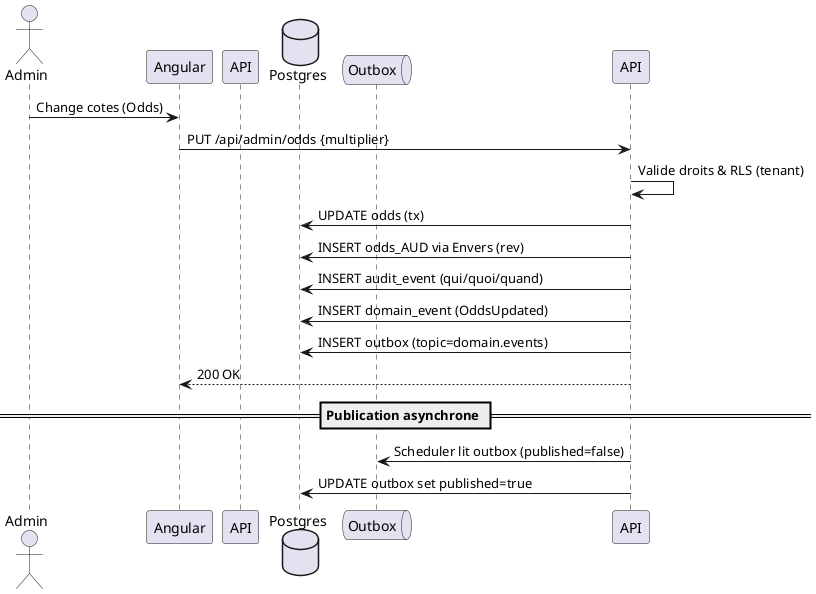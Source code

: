 @startuml
actor Admin as A
participant Angular as Web
participant API as Spring
database Postgres as PG
queue Outbox as OX


A -> Web: Change cotes (Odds)
Web -> API: PUT /api/admin/odds {multiplier}
API -> API: Valide droits & RLS (tenant)
API -> PG: UPDATE odds (tx)
API -> PG: INSERT odds_AUD via Envers (rev)
API -> PG: INSERT audit_event (qui/quoi/quand)
API -> PG: INSERT domain_event (OddsUpdated)
API -> PG: INSERT outbox (topic=domain.events)
API --> Web: 200 OK


== Publication asynchrone ==
API -> OX: Scheduler lit outbox (published=false)
API -> PG: UPDATE outbox set published=true
@enduml
